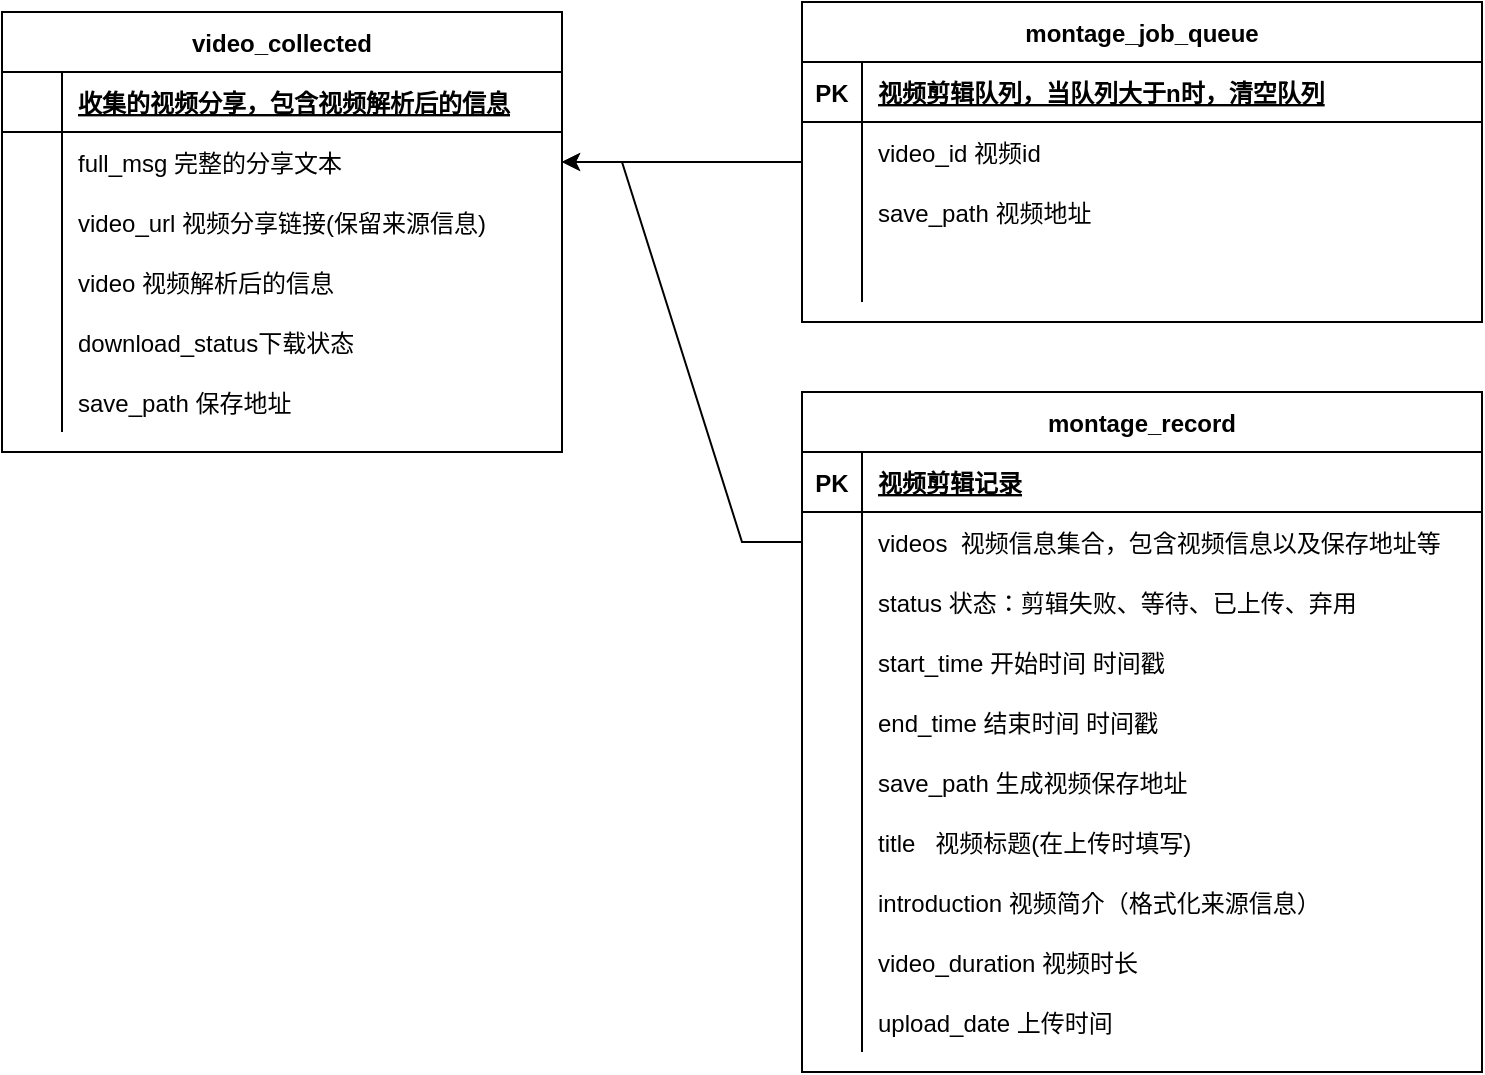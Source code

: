 <mxfile version="13.6.1" type="github">
  <diagram id="R2lEEEUBdFMjLlhIrx00" name="Page-1">
    <mxGraphModel dx="1069" dy="577" grid="1" gridSize="10" guides="1" tooltips="1" connect="1" arrows="1" fold="1" page="1" pageScale="1" pageWidth="850" pageHeight="1100" math="0" shadow="0" extFonts="Permanent Marker^https://fonts.googleapis.com/css?family=Permanent+Marker">
      <root>
        <mxCell id="0" />
        <mxCell id="1" parent="0" />
        <mxCell id="OHU_KFe1FKuMNbBKO_Tu-63" style="edgeStyle=entityRelationEdgeStyle;rounded=0;orthogonalLoop=1;jettySize=auto;html=1;" edge="1" parent="1" source="C-vyLk0tnHw3VtMMgP7b-2" target="C-vyLk0tnHw3VtMMgP7b-27">
          <mxGeometry relative="1" as="geometry" />
        </mxCell>
        <mxCell id="C-vyLk0tnHw3VtMMgP7b-2" value="montage_job_queue" style="shape=table;startSize=30;container=1;collapsible=1;childLayout=tableLayout;fixedRows=1;rowLines=0;fontStyle=1;align=center;resizeLast=1;" parent="1" vertex="1">
          <mxGeometry x="450" y="115" width="340.0" height="160" as="geometry" />
        </mxCell>
        <mxCell id="C-vyLk0tnHw3VtMMgP7b-3" value="" style="shape=partialRectangle;collapsible=0;dropTarget=0;pointerEvents=0;fillColor=none;points=[[0,0.5],[1,0.5]];portConstraint=eastwest;top=0;left=0;right=0;bottom=1;" parent="C-vyLk0tnHw3VtMMgP7b-2" vertex="1">
          <mxGeometry y="30" width="340.0" height="30" as="geometry" />
        </mxCell>
        <mxCell id="C-vyLk0tnHw3VtMMgP7b-4" value="PK" style="shape=partialRectangle;overflow=hidden;connectable=0;fillColor=none;top=0;left=0;bottom=0;right=0;fontStyle=1;" parent="C-vyLk0tnHw3VtMMgP7b-3" vertex="1">
          <mxGeometry width="30" height="30" as="geometry" />
        </mxCell>
        <mxCell id="C-vyLk0tnHw3VtMMgP7b-5" value="视频剪辑队列，当队列大于n时，清空队列" style="shape=partialRectangle;overflow=hidden;connectable=0;fillColor=none;top=0;left=0;bottom=0;right=0;align=left;spacingLeft=6;fontStyle=5;" parent="C-vyLk0tnHw3VtMMgP7b-3" vertex="1">
          <mxGeometry x="30" width="310.0" height="30" as="geometry" />
        </mxCell>
        <mxCell id="C-vyLk0tnHw3VtMMgP7b-6" value="" style="shape=partialRectangle;collapsible=0;dropTarget=0;pointerEvents=0;fillColor=none;points=[[0,0.5],[1,0.5]];portConstraint=eastwest;top=0;left=0;right=0;bottom=0;" parent="C-vyLk0tnHw3VtMMgP7b-2" vertex="1">
          <mxGeometry y="60" width="340.0" height="30" as="geometry" />
        </mxCell>
        <mxCell id="C-vyLk0tnHw3VtMMgP7b-7" value="" style="shape=partialRectangle;overflow=hidden;connectable=0;fillColor=none;top=0;left=0;bottom=0;right=0;" parent="C-vyLk0tnHw3VtMMgP7b-6" vertex="1">
          <mxGeometry width="30" height="30" as="geometry" />
        </mxCell>
        <mxCell id="C-vyLk0tnHw3VtMMgP7b-8" value="video_id 视频id" style="shape=partialRectangle;overflow=hidden;connectable=0;fillColor=none;top=0;left=0;bottom=0;right=0;align=left;spacingLeft=6;" parent="C-vyLk0tnHw3VtMMgP7b-6" vertex="1">
          <mxGeometry x="30" width="310.0" height="30" as="geometry" />
        </mxCell>
        <mxCell id="C-vyLk0tnHw3VtMMgP7b-9" value="" style="shape=partialRectangle;collapsible=0;dropTarget=0;pointerEvents=0;fillColor=none;points=[[0,0.5],[1,0.5]];portConstraint=eastwest;top=0;left=0;right=0;bottom=0;" parent="C-vyLk0tnHw3VtMMgP7b-2" vertex="1">
          <mxGeometry y="90" width="340.0" height="30" as="geometry" />
        </mxCell>
        <mxCell id="C-vyLk0tnHw3VtMMgP7b-10" value="" style="shape=partialRectangle;overflow=hidden;connectable=0;fillColor=none;top=0;left=0;bottom=0;right=0;" parent="C-vyLk0tnHw3VtMMgP7b-9" vertex="1">
          <mxGeometry width="30" height="30" as="geometry" />
        </mxCell>
        <mxCell id="C-vyLk0tnHw3VtMMgP7b-11" value="save_path 视频地址" style="shape=partialRectangle;overflow=hidden;connectable=0;fillColor=none;top=0;left=0;bottom=0;right=0;align=left;spacingLeft=6;" parent="C-vyLk0tnHw3VtMMgP7b-9" vertex="1">
          <mxGeometry x="30" width="310.0" height="30" as="geometry" />
        </mxCell>
        <mxCell id="OHU_KFe1FKuMNbBKO_Tu-48" style="shape=partialRectangle;collapsible=0;dropTarget=0;pointerEvents=0;fillColor=none;points=[[0,0.5],[1,0.5]];portConstraint=eastwest;top=0;left=0;right=0;bottom=0;" vertex="1" parent="C-vyLk0tnHw3VtMMgP7b-2">
          <mxGeometry y="120" width="340.0" height="30" as="geometry" />
        </mxCell>
        <mxCell id="OHU_KFe1FKuMNbBKO_Tu-49" style="shape=partialRectangle;overflow=hidden;connectable=0;fillColor=none;top=0;left=0;bottom=0;right=0;" vertex="1" parent="OHU_KFe1FKuMNbBKO_Tu-48">
          <mxGeometry width="30" height="30" as="geometry" />
        </mxCell>
        <mxCell id="OHU_KFe1FKuMNbBKO_Tu-50" style="shape=partialRectangle;overflow=hidden;connectable=0;fillColor=none;top=0;left=0;bottom=0;right=0;align=left;spacingLeft=6;" vertex="1" parent="OHU_KFe1FKuMNbBKO_Tu-48">
          <mxGeometry x="30" width="310.0" height="30" as="geometry" />
        </mxCell>
        <mxCell id="OHU_KFe1FKuMNbBKO_Tu-76" value="montage_record" style="shape=table;startSize=30;container=1;collapsible=1;childLayout=tableLayout;fixedRows=1;rowLines=0;fontStyle=1;align=center;resizeLast=1;" vertex="1" parent="1">
          <mxGeometry x="450" y="310" width="340.0" height="340.0" as="geometry" />
        </mxCell>
        <mxCell id="OHU_KFe1FKuMNbBKO_Tu-77" value="" style="shape=partialRectangle;collapsible=0;dropTarget=0;pointerEvents=0;fillColor=none;points=[[0,0.5],[1,0.5]];portConstraint=eastwest;top=0;left=0;right=0;bottom=1;" vertex="1" parent="OHU_KFe1FKuMNbBKO_Tu-76">
          <mxGeometry y="30" width="340.0" height="30" as="geometry" />
        </mxCell>
        <mxCell id="OHU_KFe1FKuMNbBKO_Tu-78" value="PK" style="shape=partialRectangle;overflow=hidden;connectable=0;fillColor=none;top=0;left=0;bottom=0;right=0;fontStyle=1;" vertex="1" parent="OHU_KFe1FKuMNbBKO_Tu-77">
          <mxGeometry width="30" height="30" as="geometry" />
        </mxCell>
        <mxCell id="OHU_KFe1FKuMNbBKO_Tu-79" value="视频剪辑记录" style="shape=partialRectangle;overflow=hidden;connectable=0;fillColor=none;top=0;left=0;bottom=0;right=0;align=left;spacingLeft=6;fontStyle=5;" vertex="1" parent="OHU_KFe1FKuMNbBKO_Tu-77">
          <mxGeometry x="30" width="310.0" height="30" as="geometry" />
        </mxCell>
        <mxCell id="OHU_KFe1FKuMNbBKO_Tu-80" value="" style="shape=partialRectangle;collapsible=0;dropTarget=0;pointerEvents=0;fillColor=none;points=[[0,0.5],[1,0.5]];portConstraint=eastwest;top=0;left=0;right=0;bottom=0;" vertex="1" parent="OHU_KFe1FKuMNbBKO_Tu-76">
          <mxGeometry y="60" width="340.0" height="30" as="geometry" />
        </mxCell>
        <mxCell id="OHU_KFe1FKuMNbBKO_Tu-81" value="" style="shape=partialRectangle;overflow=hidden;connectable=0;fillColor=none;top=0;left=0;bottom=0;right=0;" vertex="1" parent="OHU_KFe1FKuMNbBKO_Tu-80">
          <mxGeometry width="30" height="30" as="geometry" />
        </mxCell>
        <mxCell id="OHU_KFe1FKuMNbBKO_Tu-82" value="videos  视频信息集合，包含视频信息以及保存地址等" style="shape=partialRectangle;overflow=hidden;connectable=0;fillColor=none;top=0;left=0;bottom=0;right=0;align=left;spacingLeft=6;" vertex="1" parent="OHU_KFe1FKuMNbBKO_Tu-80">
          <mxGeometry x="30" width="310.0" height="30" as="geometry" />
        </mxCell>
        <mxCell id="OHU_KFe1FKuMNbBKO_Tu-83" value="" style="shape=partialRectangle;collapsible=0;dropTarget=0;pointerEvents=0;fillColor=none;points=[[0,0.5],[1,0.5]];portConstraint=eastwest;top=0;left=0;right=0;bottom=0;" vertex="1" parent="OHU_KFe1FKuMNbBKO_Tu-76">
          <mxGeometry y="90" width="340.0" height="30" as="geometry" />
        </mxCell>
        <mxCell id="OHU_KFe1FKuMNbBKO_Tu-84" value="" style="shape=partialRectangle;overflow=hidden;connectable=0;fillColor=none;top=0;left=0;bottom=0;right=0;" vertex="1" parent="OHU_KFe1FKuMNbBKO_Tu-83">
          <mxGeometry width="30" height="30" as="geometry" />
        </mxCell>
        <mxCell id="OHU_KFe1FKuMNbBKO_Tu-85" value="status 状态：剪辑失败、等待、已上传、弃用" style="shape=partialRectangle;overflow=hidden;connectable=0;fillColor=none;top=0;left=0;bottom=0;right=0;align=left;spacingLeft=6;" vertex="1" parent="OHU_KFe1FKuMNbBKO_Tu-83">
          <mxGeometry x="30" width="310.0" height="30" as="geometry" />
        </mxCell>
        <mxCell id="OHU_KFe1FKuMNbBKO_Tu-86" style="shape=partialRectangle;collapsible=0;dropTarget=0;pointerEvents=0;fillColor=none;points=[[0,0.5],[1,0.5]];portConstraint=eastwest;top=0;left=0;right=0;bottom=0;" vertex="1" parent="OHU_KFe1FKuMNbBKO_Tu-76">
          <mxGeometry y="120" width="340.0" height="30" as="geometry" />
        </mxCell>
        <mxCell id="OHU_KFe1FKuMNbBKO_Tu-87" style="shape=partialRectangle;overflow=hidden;connectable=0;fillColor=none;top=0;left=0;bottom=0;right=0;" vertex="1" parent="OHU_KFe1FKuMNbBKO_Tu-86">
          <mxGeometry width="30" height="30" as="geometry" />
        </mxCell>
        <mxCell id="OHU_KFe1FKuMNbBKO_Tu-88" value="start_time 开始时间 时间戳" style="shape=partialRectangle;overflow=hidden;connectable=0;fillColor=none;top=0;left=0;bottom=0;right=0;align=left;spacingLeft=6;" vertex="1" parent="OHU_KFe1FKuMNbBKO_Tu-86">
          <mxGeometry x="30" width="310.0" height="30" as="geometry" />
        </mxCell>
        <mxCell id="OHU_KFe1FKuMNbBKO_Tu-91" style="shape=partialRectangle;collapsible=0;dropTarget=0;pointerEvents=0;fillColor=none;points=[[0,0.5],[1,0.5]];portConstraint=eastwest;top=0;left=0;right=0;bottom=0;" vertex="1" parent="OHU_KFe1FKuMNbBKO_Tu-76">
          <mxGeometry y="150" width="340.0" height="30" as="geometry" />
        </mxCell>
        <mxCell id="OHU_KFe1FKuMNbBKO_Tu-92" style="shape=partialRectangle;overflow=hidden;connectable=0;fillColor=none;top=0;left=0;bottom=0;right=0;" vertex="1" parent="OHU_KFe1FKuMNbBKO_Tu-91">
          <mxGeometry width="30" height="30" as="geometry" />
        </mxCell>
        <mxCell id="OHU_KFe1FKuMNbBKO_Tu-93" value="end_time 结束时间 时间戳" style="shape=partialRectangle;overflow=hidden;connectable=0;fillColor=none;top=0;left=0;bottom=0;right=0;align=left;spacingLeft=6;" vertex="1" parent="OHU_KFe1FKuMNbBKO_Tu-91">
          <mxGeometry x="30" width="310.0" height="30" as="geometry" />
        </mxCell>
        <mxCell id="OHU_KFe1FKuMNbBKO_Tu-94" style="shape=partialRectangle;collapsible=0;dropTarget=0;pointerEvents=0;fillColor=none;points=[[0,0.5],[1,0.5]];portConstraint=eastwest;top=0;left=0;right=0;bottom=0;" vertex="1" parent="OHU_KFe1FKuMNbBKO_Tu-76">
          <mxGeometry y="180" width="340.0" height="30" as="geometry" />
        </mxCell>
        <mxCell id="OHU_KFe1FKuMNbBKO_Tu-95" style="shape=partialRectangle;overflow=hidden;connectable=0;fillColor=none;top=0;left=0;bottom=0;right=0;" vertex="1" parent="OHU_KFe1FKuMNbBKO_Tu-94">
          <mxGeometry width="30" height="30" as="geometry" />
        </mxCell>
        <mxCell id="OHU_KFe1FKuMNbBKO_Tu-96" value="save_path 生成视频保存地址" style="shape=partialRectangle;overflow=hidden;connectable=0;fillColor=none;top=0;left=0;bottom=0;right=0;align=left;spacingLeft=6;" vertex="1" parent="OHU_KFe1FKuMNbBKO_Tu-94">
          <mxGeometry x="30" width="310.0" height="30" as="geometry" />
        </mxCell>
        <mxCell id="OHU_KFe1FKuMNbBKO_Tu-97" style="shape=partialRectangle;collapsible=0;dropTarget=0;pointerEvents=0;fillColor=none;points=[[0,0.5],[1,0.5]];portConstraint=eastwest;top=0;left=0;right=0;bottom=0;" vertex="1" parent="OHU_KFe1FKuMNbBKO_Tu-76">
          <mxGeometry y="210" width="340.0" height="30" as="geometry" />
        </mxCell>
        <mxCell id="OHU_KFe1FKuMNbBKO_Tu-98" style="shape=partialRectangle;overflow=hidden;connectable=0;fillColor=none;top=0;left=0;bottom=0;right=0;" vertex="1" parent="OHU_KFe1FKuMNbBKO_Tu-97">
          <mxGeometry width="30" height="30" as="geometry" />
        </mxCell>
        <mxCell id="OHU_KFe1FKuMNbBKO_Tu-99" value="title   视频标题(在上传时填写)" style="shape=partialRectangle;overflow=hidden;connectable=0;fillColor=none;top=0;left=0;bottom=0;right=0;align=left;spacingLeft=6;" vertex="1" parent="OHU_KFe1FKuMNbBKO_Tu-97">
          <mxGeometry x="30" width="310.0" height="30" as="geometry" />
        </mxCell>
        <mxCell id="OHU_KFe1FKuMNbBKO_Tu-100" style="shape=partialRectangle;collapsible=0;dropTarget=0;pointerEvents=0;fillColor=none;points=[[0,0.5],[1,0.5]];portConstraint=eastwest;top=0;left=0;right=0;bottom=0;" vertex="1" parent="OHU_KFe1FKuMNbBKO_Tu-76">
          <mxGeometry y="240" width="340.0" height="30" as="geometry" />
        </mxCell>
        <mxCell id="OHU_KFe1FKuMNbBKO_Tu-101" style="shape=partialRectangle;overflow=hidden;connectable=0;fillColor=none;top=0;left=0;bottom=0;right=0;" vertex="1" parent="OHU_KFe1FKuMNbBKO_Tu-100">
          <mxGeometry width="30" height="30" as="geometry" />
        </mxCell>
        <mxCell id="OHU_KFe1FKuMNbBKO_Tu-102" value="introduction 视频简介（格式化来源信息）" style="shape=partialRectangle;overflow=hidden;connectable=0;fillColor=none;top=0;left=0;bottom=0;right=0;align=left;spacingLeft=6;" vertex="1" parent="OHU_KFe1FKuMNbBKO_Tu-100">
          <mxGeometry x="30" width="310.0" height="30" as="geometry" />
        </mxCell>
        <mxCell id="OHU_KFe1FKuMNbBKO_Tu-103" style="shape=partialRectangle;collapsible=0;dropTarget=0;pointerEvents=0;fillColor=none;points=[[0,0.5],[1,0.5]];portConstraint=eastwest;top=0;left=0;right=0;bottom=0;" vertex="1" parent="OHU_KFe1FKuMNbBKO_Tu-76">
          <mxGeometry y="270" width="340.0" height="30" as="geometry" />
        </mxCell>
        <mxCell id="OHU_KFe1FKuMNbBKO_Tu-104" style="shape=partialRectangle;overflow=hidden;connectable=0;fillColor=none;top=0;left=0;bottom=0;right=0;" vertex="1" parent="OHU_KFe1FKuMNbBKO_Tu-103">
          <mxGeometry width="30" height="30" as="geometry" />
        </mxCell>
        <mxCell id="OHU_KFe1FKuMNbBKO_Tu-105" value="video_duration 视频时长" style="shape=partialRectangle;overflow=hidden;connectable=0;fillColor=none;top=0;left=0;bottom=0;right=0;align=left;spacingLeft=6;" vertex="1" parent="OHU_KFe1FKuMNbBKO_Tu-103">
          <mxGeometry x="30" width="310.0" height="30" as="geometry" />
        </mxCell>
        <mxCell id="OHU_KFe1FKuMNbBKO_Tu-106" style="shape=partialRectangle;collapsible=0;dropTarget=0;pointerEvents=0;fillColor=none;points=[[0,0.5],[1,0.5]];portConstraint=eastwest;top=0;left=0;right=0;bottom=0;" vertex="1" parent="OHU_KFe1FKuMNbBKO_Tu-76">
          <mxGeometry y="300" width="340.0" height="30" as="geometry" />
        </mxCell>
        <mxCell id="OHU_KFe1FKuMNbBKO_Tu-107" style="shape=partialRectangle;overflow=hidden;connectable=0;fillColor=none;top=0;left=0;bottom=0;right=0;" vertex="1" parent="OHU_KFe1FKuMNbBKO_Tu-106">
          <mxGeometry width="30" height="30" as="geometry" />
        </mxCell>
        <mxCell id="OHU_KFe1FKuMNbBKO_Tu-108" value="upload_date 上传时间" style="shape=partialRectangle;overflow=hidden;connectable=0;fillColor=none;top=0;left=0;bottom=0;right=0;align=left;spacingLeft=6;" vertex="1" parent="OHU_KFe1FKuMNbBKO_Tu-106">
          <mxGeometry x="30" width="310.0" height="30" as="geometry" />
        </mxCell>
        <mxCell id="C-vyLk0tnHw3VtMMgP7b-23" value="video_collected" style="shape=table;startSize=30;container=1;collapsible=1;childLayout=tableLayout;fixedRows=1;rowLines=0;fontStyle=1;align=center;resizeLast=1;" parent="1" vertex="1">
          <mxGeometry x="50" y="120" width="280" height="220.0" as="geometry">
            <mxRectangle x="70" y="120" width="120" height="30" as="alternateBounds" />
          </mxGeometry>
        </mxCell>
        <mxCell id="OHU_KFe1FKuMNbBKO_Tu-45" style="shape=partialRectangle;collapsible=0;dropTarget=0;pointerEvents=0;fillColor=none;points=[[0,0.5],[1,0.5]];portConstraint=eastwest;top=0;left=0;right=0;bottom=1;" vertex="1" parent="C-vyLk0tnHw3VtMMgP7b-23">
          <mxGeometry y="30" width="280" height="30" as="geometry" />
        </mxCell>
        <mxCell id="OHU_KFe1FKuMNbBKO_Tu-46" style="shape=partialRectangle;overflow=hidden;connectable=0;fillColor=none;top=0;left=0;bottom=0;right=0;fontStyle=1;" vertex="1" parent="OHU_KFe1FKuMNbBKO_Tu-45">
          <mxGeometry width="30" height="30" as="geometry" />
        </mxCell>
        <mxCell id="OHU_KFe1FKuMNbBKO_Tu-47" value="收集的视频分享，包含视频解析后的信息" style="shape=partialRectangle;overflow=hidden;connectable=0;fillColor=none;top=0;left=0;bottom=0;right=0;align=left;spacingLeft=6;fontStyle=5;" vertex="1" parent="OHU_KFe1FKuMNbBKO_Tu-45">
          <mxGeometry x="30" width="250" height="30" as="geometry" />
        </mxCell>
        <mxCell id="C-vyLk0tnHw3VtMMgP7b-27" value="" style="shape=partialRectangle;collapsible=0;dropTarget=0;pointerEvents=0;fillColor=none;points=[[0,0.5],[1,0.5]];portConstraint=eastwest;top=0;left=0;right=0;bottom=0;" parent="C-vyLk0tnHw3VtMMgP7b-23" vertex="1">
          <mxGeometry y="60" width="280" height="30" as="geometry" />
        </mxCell>
        <mxCell id="C-vyLk0tnHw3VtMMgP7b-28" value="" style="shape=partialRectangle;overflow=hidden;connectable=0;fillColor=none;top=0;left=0;bottom=0;right=0;" parent="C-vyLk0tnHw3VtMMgP7b-27" vertex="1">
          <mxGeometry width="30" height="30" as="geometry" />
        </mxCell>
        <mxCell id="C-vyLk0tnHw3VtMMgP7b-29" value="full_msg 完整的分享文本" style="shape=partialRectangle;overflow=hidden;connectable=0;fillColor=none;top=0;left=0;bottom=0;right=0;align=left;spacingLeft=6;" parent="C-vyLk0tnHw3VtMMgP7b-27" vertex="1">
          <mxGeometry x="30" width="250" height="30" as="geometry" />
        </mxCell>
        <mxCell id="OHU_KFe1FKuMNbBKO_Tu-64" style="shape=partialRectangle;collapsible=0;dropTarget=0;pointerEvents=0;fillColor=none;points=[[0,0.5],[1,0.5]];portConstraint=eastwest;top=0;left=0;right=0;bottom=0;" vertex="1" parent="C-vyLk0tnHw3VtMMgP7b-23">
          <mxGeometry y="90" width="280" height="30" as="geometry" />
        </mxCell>
        <mxCell id="OHU_KFe1FKuMNbBKO_Tu-65" style="shape=partialRectangle;overflow=hidden;connectable=0;fillColor=none;top=0;left=0;bottom=0;right=0;" vertex="1" parent="OHU_KFe1FKuMNbBKO_Tu-64">
          <mxGeometry width="30" height="30" as="geometry" />
        </mxCell>
        <mxCell id="OHU_KFe1FKuMNbBKO_Tu-66" value="video_url 视频分享链接(保留来源信息)" style="shape=partialRectangle;overflow=hidden;connectable=0;fillColor=none;top=0;left=0;bottom=0;right=0;align=left;spacingLeft=6;" vertex="1" parent="OHU_KFe1FKuMNbBKO_Tu-64">
          <mxGeometry x="30" width="250" height="30" as="geometry" />
        </mxCell>
        <mxCell id="OHU_KFe1FKuMNbBKO_Tu-53" style="shape=partialRectangle;collapsible=0;dropTarget=0;pointerEvents=0;fillColor=none;points=[[0,0.5],[1,0.5]];portConstraint=eastwest;top=0;left=0;right=0;bottom=0;" vertex="1" parent="C-vyLk0tnHw3VtMMgP7b-23">
          <mxGeometry y="120" width="280" height="30" as="geometry" />
        </mxCell>
        <mxCell id="OHU_KFe1FKuMNbBKO_Tu-54" style="shape=partialRectangle;overflow=hidden;connectable=0;fillColor=none;top=0;left=0;bottom=0;right=0;" vertex="1" parent="OHU_KFe1FKuMNbBKO_Tu-53">
          <mxGeometry width="30" height="30" as="geometry" />
        </mxCell>
        <mxCell id="OHU_KFe1FKuMNbBKO_Tu-55" value="video 视频解析后的信息" style="shape=partialRectangle;overflow=hidden;connectable=0;fillColor=none;top=0;left=0;bottom=0;right=0;align=left;spacingLeft=6;" vertex="1" parent="OHU_KFe1FKuMNbBKO_Tu-53">
          <mxGeometry x="30" width="250" height="30" as="geometry" />
        </mxCell>
        <mxCell id="OHU_KFe1FKuMNbBKO_Tu-70" style="shape=partialRectangle;collapsible=0;dropTarget=0;pointerEvents=0;fillColor=none;points=[[0,0.5],[1,0.5]];portConstraint=eastwest;top=0;left=0;right=0;bottom=0;" vertex="1" parent="C-vyLk0tnHw3VtMMgP7b-23">
          <mxGeometry y="150" width="280" height="30" as="geometry" />
        </mxCell>
        <mxCell id="OHU_KFe1FKuMNbBKO_Tu-71" style="shape=partialRectangle;overflow=hidden;connectable=0;fillColor=none;top=0;left=0;bottom=0;right=0;" vertex="1" parent="OHU_KFe1FKuMNbBKO_Tu-70">
          <mxGeometry width="30" height="30" as="geometry" />
        </mxCell>
        <mxCell id="OHU_KFe1FKuMNbBKO_Tu-72" value="download_status下载状态" style="shape=partialRectangle;overflow=hidden;connectable=0;fillColor=none;top=0;left=0;bottom=0;right=0;align=left;spacingLeft=6;" vertex="1" parent="OHU_KFe1FKuMNbBKO_Tu-70">
          <mxGeometry x="30" width="250" height="30" as="geometry" />
        </mxCell>
        <mxCell id="OHU_KFe1FKuMNbBKO_Tu-73" style="shape=partialRectangle;collapsible=0;dropTarget=0;pointerEvents=0;fillColor=none;points=[[0,0.5],[1,0.5]];portConstraint=eastwest;top=0;left=0;right=0;bottom=0;" vertex="1" parent="C-vyLk0tnHw3VtMMgP7b-23">
          <mxGeometry y="180" width="280" height="30" as="geometry" />
        </mxCell>
        <mxCell id="OHU_KFe1FKuMNbBKO_Tu-74" style="shape=partialRectangle;overflow=hidden;connectable=0;fillColor=none;top=0;left=0;bottom=0;right=0;" vertex="1" parent="OHU_KFe1FKuMNbBKO_Tu-73">
          <mxGeometry width="30" height="30" as="geometry" />
        </mxCell>
        <mxCell id="OHU_KFe1FKuMNbBKO_Tu-75" value="save_path 保存地址" style="shape=partialRectangle;overflow=hidden;connectable=0;fillColor=none;top=0;left=0;bottom=0;right=0;align=left;spacingLeft=6;" vertex="1" parent="OHU_KFe1FKuMNbBKO_Tu-73">
          <mxGeometry x="30" width="250" height="30" as="geometry" />
        </mxCell>
        <mxCell id="OHU_KFe1FKuMNbBKO_Tu-90" style="edgeStyle=entityRelationEdgeStyle;rounded=0;orthogonalLoop=1;jettySize=auto;html=1;" edge="1" parent="1" source="OHU_KFe1FKuMNbBKO_Tu-80" target="C-vyLk0tnHw3VtMMgP7b-27">
          <mxGeometry relative="1" as="geometry" />
        </mxCell>
      </root>
    </mxGraphModel>
  </diagram>
</mxfile>

